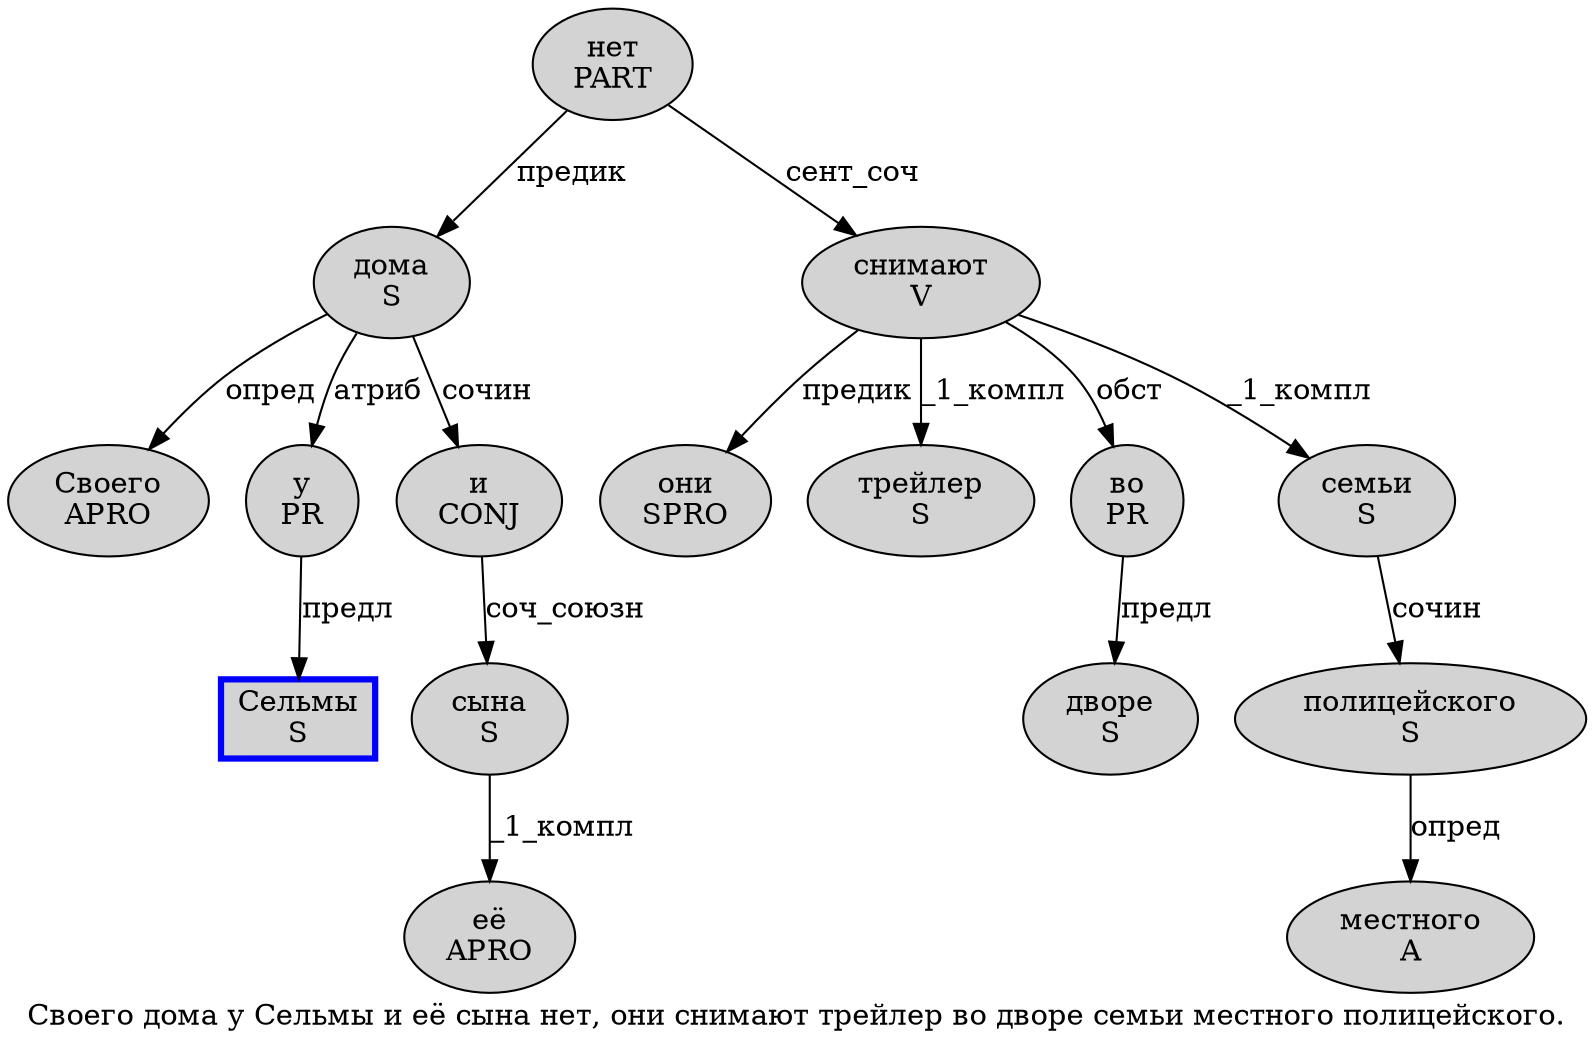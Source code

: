 digraph SENTENCE_233 {
	graph [label="Своего дома у Сельмы и её сына нет, они снимают трейлер во дворе семьи местного полицейского."]
	node [style=filled]
		0 [label="Своего
APRO" color="" fillcolor=lightgray penwidth=1 shape=ellipse]
		1 [label="дома
S" color="" fillcolor=lightgray penwidth=1 shape=ellipse]
		2 [label="у
PR" color="" fillcolor=lightgray penwidth=1 shape=ellipse]
		3 [label="Сельмы
S" color=blue fillcolor=lightgray penwidth=3 shape=box]
		4 [label="и
CONJ" color="" fillcolor=lightgray penwidth=1 shape=ellipse]
		5 [label="её
APRO" color="" fillcolor=lightgray penwidth=1 shape=ellipse]
		6 [label="сына
S" color="" fillcolor=lightgray penwidth=1 shape=ellipse]
		7 [label="нет
PART" color="" fillcolor=lightgray penwidth=1 shape=ellipse]
		9 [label="они
SPRO" color="" fillcolor=lightgray penwidth=1 shape=ellipse]
		10 [label="снимают
V" color="" fillcolor=lightgray penwidth=1 shape=ellipse]
		11 [label="трейлер
S" color="" fillcolor=lightgray penwidth=1 shape=ellipse]
		12 [label="во
PR" color="" fillcolor=lightgray penwidth=1 shape=ellipse]
		13 [label="дворе
S" color="" fillcolor=lightgray penwidth=1 shape=ellipse]
		14 [label="семьи
S" color="" fillcolor=lightgray penwidth=1 shape=ellipse]
		15 [label="местного
A" color="" fillcolor=lightgray penwidth=1 shape=ellipse]
		16 [label="полицейского
S" color="" fillcolor=lightgray penwidth=1 shape=ellipse]
			1 -> 0 [label="опред"]
			1 -> 2 [label="атриб"]
			1 -> 4 [label="сочин"]
			10 -> 9 [label="предик"]
			10 -> 11 [label="_1_компл"]
			10 -> 12 [label="обст"]
			10 -> 14 [label="_1_компл"]
			6 -> 5 [label="_1_компл"]
			7 -> 1 [label="предик"]
			7 -> 10 [label="сент_соч"]
			4 -> 6 [label="соч_союзн"]
			16 -> 15 [label="опред"]
			2 -> 3 [label="предл"]
			12 -> 13 [label="предл"]
			14 -> 16 [label="сочин"]
}